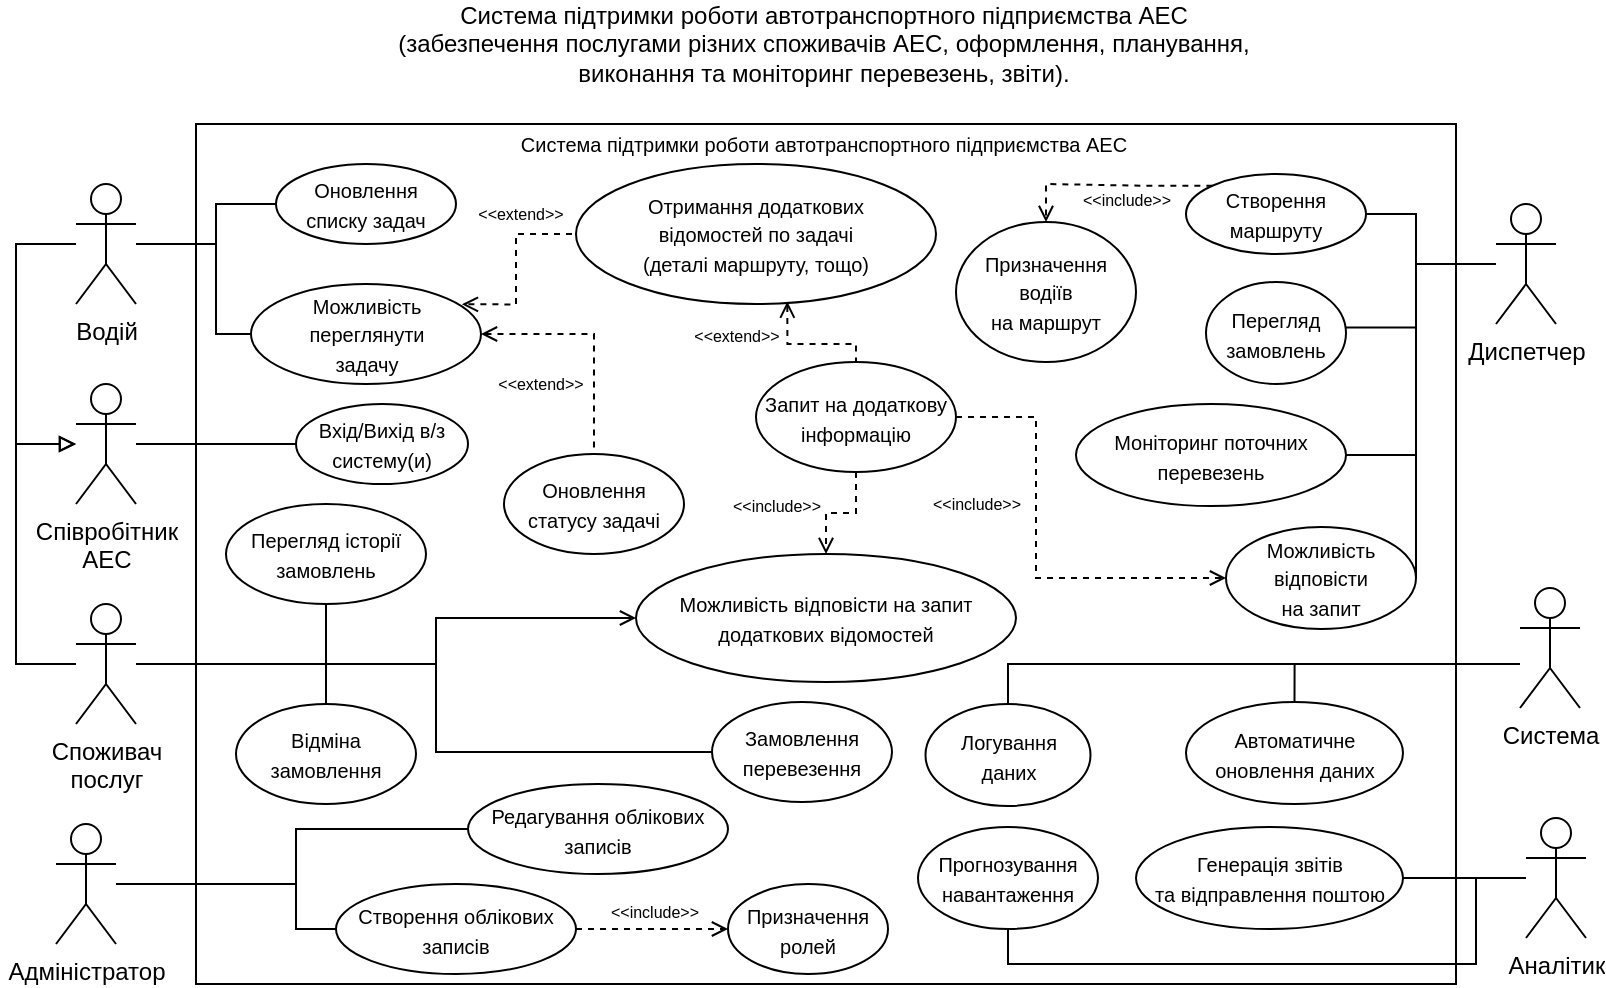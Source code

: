 <mxfile version="22.0.2" type="device">
  <diagram name="Page-1" id="BAVoluZgDpe7ozcppQJN">
    <mxGraphModel dx="1075" dy="524" grid="1" gridSize="10" guides="1" tooltips="1" connect="1" arrows="1" fold="1" page="1" pageScale="1" pageWidth="827" pageHeight="1169" math="0" shadow="0">
      <root>
        <mxCell id="0" />
        <mxCell id="1" parent="0" />
        <mxCell id="kIhShfh4Qo0BYUmmWp9k-33" style="edgeStyle=orthogonalEdgeStyle;rounded=0;orthogonalLoop=1;jettySize=auto;html=1;entryX=0;entryY=0.5;entryDx=0;entryDy=0;endArrow=none;endFill=0;" parent="1" source="kIhShfh4Qo0BYUmmWp9k-1" target="kIhShfh4Qo0BYUmmWp9k-19" edge="1">
          <mxGeometry relative="1" as="geometry" />
        </mxCell>
        <mxCell id="kIhShfh4Qo0BYUmmWp9k-1" value="Співробітник&lt;br&gt;АЕС" style="shape=umlActor;verticalLabelPosition=bottom;verticalAlign=top;html=1;outlineConnect=0;" parent="1" vertex="1">
          <mxGeometry x="40" y="200" width="30" height="60" as="geometry" />
        </mxCell>
        <mxCell id="kIhShfh4Qo0BYUmmWp9k-72" style="edgeStyle=orthogonalEdgeStyle;rounded=0;orthogonalLoop=1;jettySize=auto;html=1;entryX=1;entryY=0.5;entryDx=0;entryDy=0;endArrow=none;endFill=0;" parent="1" source="kIhShfh4Qo0BYUmmWp9k-2" target="kIhShfh4Qo0BYUmmWp9k-64" edge="1">
          <mxGeometry relative="1" as="geometry">
            <Array as="points">
              <mxPoint x="710" y="140" />
              <mxPoint x="710" y="115" />
            </Array>
          </mxGeometry>
        </mxCell>
        <mxCell id="kIhShfh4Qo0BYUmmWp9k-80" style="edgeStyle=orthogonalEdgeStyle;rounded=0;orthogonalLoop=1;jettySize=auto;html=1;entryX=1;entryY=0.5;entryDx=0;entryDy=0;endArrow=none;endFill=0;" parent="1" source="kIhShfh4Qo0BYUmmWp9k-2" target="kIhShfh4Qo0BYUmmWp9k-79" edge="1">
          <mxGeometry relative="1" as="geometry">
            <Array as="points">
              <mxPoint x="710" y="140" />
              <mxPoint x="710" y="230" />
            </Array>
          </mxGeometry>
        </mxCell>
        <mxCell id="kIhShfh4Qo0BYUmmWp9k-90" style="edgeStyle=orthogonalEdgeStyle;rounded=0;orthogonalLoop=1;jettySize=auto;html=1;entryX=1;entryY=0.5;entryDx=0;entryDy=0;endArrow=none;endFill=0;" parent="1" source="kIhShfh4Qo0BYUmmWp9k-2" target="kIhShfh4Qo0BYUmmWp9k-89" edge="1">
          <mxGeometry relative="1" as="geometry">
            <Array as="points">
              <mxPoint x="710" y="140" />
              <mxPoint x="710" y="236" />
            </Array>
          </mxGeometry>
        </mxCell>
        <mxCell id="kIhShfh4Qo0BYUmmWp9k-2" value="Диспетчер" style="shape=umlActor;verticalLabelPosition=bottom;verticalAlign=top;html=1;outlineConnect=0;" parent="1" vertex="1">
          <mxGeometry x="750" y="110" width="30" height="60" as="geometry" />
        </mxCell>
        <mxCell id="kIhShfh4Qo0BYUmmWp9k-15" value="" style="edgeStyle=orthogonalEdgeStyle;rounded=0;orthogonalLoop=1;jettySize=auto;html=1;endArrow=block;endFill=0;" parent="1" source="kIhShfh4Qo0BYUmmWp9k-4" target="kIhShfh4Qo0BYUmmWp9k-1" edge="1">
          <mxGeometry relative="1" as="geometry">
            <Array as="points">
              <mxPoint x="10" y="130" />
              <mxPoint x="10" y="230" />
            </Array>
          </mxGeometry>
        </mxCell>
        <mxCell id="kIhShfh4Qo0BYUmmWp9k-45" style="edgeStyle=orthogonalEdgeStyle;rounded=0;orthogonalLoop=1;jettySize=auto;html=1;entryX=0;entryY=0.5;entryDx=0;entryDy=0;endArrow=none;endFill=0;" parent="1" source="kIhShfh4Qo0BYUmmWp9k-4" target="kIhShfh4Qo0BYUmmWp9k-41" edge="1">
          <mxGeometry relative="1" as="geometry">
            <Array as="points">
              <mxPoint x="110" y="130" />
              <mxPoint x="110" y="110" />
            </Array>
          </mxGeometry>
        </mxCell>
        <mxCell id="kIhShfh4Qo0BYUmmWp9k-56" style="edgeStyle=orthogonalEdgeStyle;rounded=0;orthogonalLoop=1;jettySize=auto;html=1;entryX=0;entryY=0.5;entryDx=0;entryDy=0;endArrow=none;endFill=0;" parent="1" source="kIhShfh4Qo0BYUmmWp9k-4" target="kIhShfh4Qo0BYUmmWp9k-55" edge="1">
          <mxGeometry relative="1" as="geometry">
            <Array as="points">
              <mxPoint x="110" y="130" />
              <mxPoint x="110" y="175" />
            </Array>
          </mxGeometry>
        </mxCell>
        <mxCell id="kIhShfh4Qo0BYUmmWp9k-4" value="Водій" style="shape=umlActor;verticalLabelPosition=bottom;verticalAlign=top;html=1;outlineConnect=0;" parent="1" vertex="1">
          <mxGeometry x="40" y="100" width="30" height="60" as="geometry" />
        </mxCell>
        <mxCell id="kIhShfh4Qo0BYUmmWp9k-98" style="edgeStyle=orthogonalEdgeStyle;rounded=0;orthogonalLoop=1;jettySize=auto;html=1;entryX=0.5;entryY=1;entryDx=0;entryDy=0;endArrow=none;endFill=0;" parent="1" target="kIhShfh4Qo0BYUmmWp9k-97" edge="1">
          <mxGeometry relative="1" as="geometry">
            <mxPoint x="760" y="447" as="sourcePoint" />
            <Array as="points">
              <mxPoint x="740" y="447" />
              <mxPoint x="740" y="490" />
              <mxPoint x="506" y="490" />
            </Array>
          </mxGeometry>
        </mxCell>
        <mxCell id="kIhShfh4Qo0BYUmmWp9k-99" style="edgeStyle=orthogonalEdgeStyle;rounded=0;orthogonalLoop=1;jettySize=auto;html=1;entryX=1;entryY=0.5;entryDx=0;entryDy=0;endArrow=none;endFill=0;" parent="1" source="kIhShfh4Qo0BYUmmWp9k-5" target="kIhShfh4Qo0BYUmmWp9k-96" edge="1">
          <mxGeometry relative="1" as="geometry" />
        </mxCell>
        <mxCell id="kIhShfh4Qo0BYUmmWp9k-5" value="Аналітик" style="shape=umlActor;verticalLabelPosition=bottom;verticalAlign=top;html=1;outlineConnect=0;" parent="1" vertex="1">
          <mxGeometry x="765" y="417" width="30" height="60" as="geometry" />
        </mxCell>
        <mxCell id="T7_qSbTgRbtseEocbUz6-6" style="edgeStyle=orthogonalEdgeStyle;rounded=0;orthogonalLoop=1;jettySize=auto;html=1;entryX=0.5;entryY=0;entryDx=0;entryDy=0;endArrow=none;endFill=0;" edge="1" parent="1" source="kIhShfh4Qo0BYUmmWp9k-6" target="kIhShfh4Qo0BYUmmWp9k-92">
          <mxGeometry relative="1" as="geometry">
            <Array as="points">
              <mxPoint x="649" y="340" />
            </Array>
          </mxGeometry>
        </mxCell>
        <mxCell id="T7_qSbTgRbtseEocbUz6-7" style="edgeStyle=orthogonalEdgeStyle;rounded=0;orthogonalLoop=1;jettySize=auto;html=1;entryX=0.5;entryY=0;entryDx=0;entryDy=0;endArrow=none;endFill=0;" edge="1" parent="1" source="kIhShfh4Qo0BYUmmWp9k-6" target="kIhShfh4Qo0BYUmmWp9k-91">
          <mxGeometry relative="1" as="geometry">
            <Array as="points">
              <mxPoint x="506" y="340" />
            </Array>
          </mxGeometry>
        </mxCell>
        <mxCell id="kIhShfh4Qo0BYUmmWp9k-6" value="Система" style="shape=umlActor;verticalLabelPosition=bottom;verticalAlign=top;html=1;outlineConnect=0;" parent="1" vertex="1">
          <mxGeometry x="762" y="302" width="30" height="60" as="geometry" />
        </mxCell>
        <mxCell id="kIhShfh4Qo0BYUmmWp9k-53" style="edgeStyle=orthogonalEdgeStyle;rounded=0;orthogonalLoop=1;jettySize=auto;html=1;entryX=0;entryY=0.5;entryDx=0;entryDy=0;endArrow=none;endFill=0;" parent="1" source="kIhShfh4Qo0BYUmmWp9k-7" target="kIhShfh4Qo0BYUmmWp9k-20" edge="1">
          <mxGeometry relative="1" as="geometry">
            <Array as="points">
              <mxPoint x="150" y="450" />
              <mxPoint x="150" y="423" />
            </Array>
          </mxGeometry>
        </mxCell>
        <mxCell id="kIhShfh4Qo0BYUmmWp9k-54" style="edgeStyle=orthogonalEdgeStyle;rounded=0;orthogonalLoop=1;jettySize=auto;html=1;entryX=0;entryY=0.5;entryDx=0;entryDy=0;endArrow=none;endFill=0;" parent="1" source="kIhShfh4Qo0BYUmmWp9k-7" target="kIhShfh4Qo0BYUmmWp9k-18" edge="1">
          <mxGeometry relative="1" as="geometry">
            <Array as="points">
              <mxPoint x="150" y="450" />
              <mxPoint x="150" y="473" />
            </Array>
          </mxGeometry>
        </mxCell>
        <mxCell id="kIhShfh4Qo0BYUmmWp9k-7" value="Адміністратор" style="shape=umlActor;verticalLabelPosition=bottom;verticalAlign=top;html=1;outlineConnect=0;" parent="1" vertex="1">
          <mxGeometry x="30" y="420" width="30" height="60" as="geometry" />
        </mxCell>
        <mxCell id="kIhShfh4Qo0BYUmmWp9k-8" value="Система підтримки роботи автотранспортного підприємства АЕС&lt;br&gt;(забезпечення послугами різних споживачів АЕС, оформлення, планування, виконання та моніторинг перевезень, звіти)." style="text;html=1;strokeColor=none;fillColor=none;align=center;verticalAlign=middle;whiteSpace=wrap;rounded=0;" parent="1" vertex="1">
          <mxGeometry x="174" y="20" width="480" height="20" as="geometry" />
        </mxCell>
        <mxCell id="kIhShfh4Qo0BYUmmWp9k-9" value="" style="rounded=0;whiteSpace=wrap;html=1;fillColor=none;" parent="1" vertex="1">
          <mxGeometry x="100" y="70" width="630" height="430" as="geometry" />
        </mxCell>
        <mxCell id="kIhShfh4Qo0BYUmmWp9k-10" value="Система підтримки роботи автотранспортного підприємства АЕС" style="text;html=1;strokeColor=none;fillColor=none;align=center;verticalAlign=middle;whiteSpace=wrap;rounded=0;fontSize=10;" parent="1" vertex="1">
          <mxGeometry x="204" y="70" width="420" height="20" as="geometry" />
        </mxCell>
        <mxCell id="kIhShfh4Qo0BYUmmWp9k-14" style="edgeStyle=orthogonalEdgeStyle;rounded=0;orthogonalLoop=1;jettySize=auto;html=1;endArrow=block;endFill=0;" parent="1" source="kIhShfh4Qo0BYUmmWp9k-11" target="kIhShfh4Qo0BYUmmWp9k-1" edge="1">
          <mxGeometry relative="1" as="geometry">
            <Array as="points">
              <mxPoint x="10" y="340" />
              <mxPoint x="10" y="230" />
            </Array>
          </mxGeometry>
        </mxCell>
        <mxCell id="kIhShfh4Qo0BYUmmWp9k-38" style="edgeStyle=orthogonalEdgeStyle;rounded=0;orthogonalLoop=1;jettySize=auto;html=1;entryX=0.5;entryY=1;entryDx=0;entryDy=0;endArrow=none;endFill=0;" parent="1" source="kIhShfh4Qo0BYUmmWp9k-11" target="kIhShfh4Qo0BYUmmWp9k-36" edge="1">
          <mxGeometry relative="1" as="geometry">
            <Array as="points">
              <mxPoint x="165" y="340" />
            </Array>
          </mxGeometry>
        </mxCell>
        <mxCell id="kIhShfh4Qo0BYUmmWp9k-39" style="edgeStyle=orthogonalEdgeStyle;rounded=0;orthogonalLoop=1;jettySize=auto;html=1;entryX=0;entryY=0.5;entryDx=0;entryDy=0;endArrow=none;endFill=0;" parent="1" source="kIhShfh4Qo0BYUmmWp9k-11" target="kIhShfh4Qo0BYUmmWp9k-35" edge="1">
          <mxGeometry relative="1" as="geometry">
            <Array as="points">
              <mxPoint x="220" y="340" />
              <mxPoint x="220" y="384" />
            </Array>
          </mxGeometry>
        </mxCell>
        <mxCell id="kIhShfh4Qo0BYUmmWp9k-40" style="edgeStyle=orthogonalEdgeStyle;rounded=0;orthogonalLoop=1;jettySize=auto;html=1;entryX=0.5;entryY=0;entryDx=0;entryDy=0;endArrow=none;endFill=0;" parent="1" source="kIhShfh4Qo0BYUmmWp9k-11" target="kIhShfh4Qo0BYUmmWp9k-37" edge="1">
          <mxGeometry relative="1" as="geometry" />
        </mxCell>
        <mxCell id="T7_qSbTgRbtseEocbUz6-4" style="edgeStyle=orthogonalEdgeStyle;rounded=0;orthogonalLoop=1;jettySize=auto;html=1;entryX=0;entryY=0.5;entryDx=0;entryDy=0;endArrow=open;endFill=0;" edge="1" parent="1" source="kIhShfh4Qo0BYUmmWp9k-11" target="kIhShfh4Qo0BYUmmWp9k-60">
          <mxGeometry relative="1" as="geometry">
            <Array as="points">
              <mxPoint x="220" y="340" />
              <mxPoint x="220" y="317" />
            </Array>
          </mxGeometry>
        </mxCell>
        <mxCell id="kIhShfh4Qo0BYUmmWp9k-11" value="Споживач&lt;br&gt;послуг" style="shape=umlActor;verticalLabelPosition=bottom;verticalAlign=top;html=1;outlineConnect=0;" parent="1" vertex="1">
          <mxGeometry x="40" y="310" width="30" height="60" as="geometry" />
        </mxCell>
        <mxCell id="kIhShfh4Qo0BYUmmWp9k-29" style="edgeStyle=orthogonalEdgeStyle;rounded=0;orthogonalLoop=1;jettySize=auto;html=1;dashed=1;endArrow=open;endFill=0;" parent="1" source="kIhShfh4Qo0BYUmmWp9k-18" target="kIhShfh4Qo0BYUmmWp9k-26" edge="1">
          <mxGeometry relative="1" as="geometry" />
        </mxCell>
        <mxCell id="kIhShfh4Qo0BYUmmWp9k-32" value="&lt;font style=&quot;font-size: 8px;&quot;&gt;&amp;lt;&amp;lt;include&amp;gt;&amp;gt;&lt;/font&gt;" style="edgeLabel;html=1;align=center;verticalAlign=middle;resizable=0;points=[];fontSize=8;" parent="kIhShfh4Qo0BYUmmWp9k-29" vertex="1" connectable="0">
          <mxGeometry x="-0.208" y="2" relative="1" as="geometry">
            <mxPoint x="9" y="-7" as="offset" />
          </mxGeometry>
        </mxCell>
        <mxCell id="kIhShfh4Qo0BYUmmWp9k-18" value="&lt;span style=&quot;font-size: 10px;&quot;&gt;Створення облікових записів&lt;/span&gt;" style="ellipse;whiteSpace=wrap;html=1;" parent="1" vertex="1">
          <mxGeometry x="170" y="450" width="120" height="45" as="geometry" />
        </mxCell>
        <mxCell id="kIhShfh4Qo0BYUmmWp9k-19" value="&lt;span style=&quot;font-size: 10px;&quot;&gt;Вхід/Вихід в/з систему(и)&lt;/span&gt;" style="ellipse;whiteSpace=wrap;html=1;" parent="1" vertex="1">
          <mxGeometry x="150" y="210" width="86" height="40" as="geometry" />
        </mxCell>
        <mxCell id="kIhShfh4Qo0BYUmmWp9k-20" value="&lt;span style=&quot;font-size: 10px;&quot;&gt;Редагування облікових записів&lt;/span&gt;" style="ellipse;whiteSpace=wrap;html=1;" parent="1" vertex="1">
          <mxGeometry x="236" y="400" width="130" height="45" as="geometry" />
        </mxCell>
        <mxCell id="kIhShfh4Qo0BYUmmWp9k-26" value="&lt;span style=&quot;font-size: 10px;&quot;&gt;Призначення &lt;br&gt;ролей&lt;/span&gt;" style="ellipse;whiteSpace=wrap;html=1;" parent="1" vertex="1">
          <mxGeometry x="366" y="450" width="80" height="45" as="geometry" />
        </mxCell>
        <mxCell id="kIhShfh4Qo0BYUmmWp9k-35" value="&lt;span style=&quot;font-size: 10px;&quot;&gt;Замовлення &lt;br&gt;перевезення&lt;/span&gt;" style="ellipse;whiteSpace=wrap;html=1;" parent="1" vertex="1">
          <mxGeometry x="358" y="359" width="90" height="50" as="geometry" />
        </mxCell>
        <mxCell id="kIhShfh4Qo0BYUmmWp9k-36" value="&lt;span style=&quot;font-size: 10px;&quot;&gt;Перегляд історії замовлень&lt;/span&gt;" style="ellipse;whiteSpace=wrap;html=1;" parent="1" vertex="1">
          <mxGeometry x="115" y="260" width="100" height="50" as="geometry" />
        </mxCell>
        <mxCell id="kIhShfh4Qo0BYUmmWp9k-37" value="&lt;span style=&quot;font-size: 10px;&quot;&gt;Відміна замовлення&lt;/span&gt;" style="ellipse;whiteSpace=wrap;html=1;" parent="1" vertex="1">
          <mxGeometry x="120" y="360" width="90" height="50" as="geometry" />
        </mxCell>
        <mxCell id="kIhShfh4Qo0BYUmmWp9k-41" value="&lt;span style=&quot;font-size: 10px;&quot;&gt;Оновлення &lt;br&gt;списку задач&lt;/span&gt;" style="ellipse;whiteSpace=wrap;html=1;" parent="1" vertex="1">
          <mxGeometry x="140" y="90" width="90" height="40" as="geometry" />
        </mxCell>
        <mxCell id="kIhShfh4Qo0BYUmmWp9k-42" value="&lt;span style=&quot;font-size: 10px;&quot;&gt;Оновлення статусу задачі&lt;/span&gt;" style="ellipse;whiteSpace=wrap;html=1;" parent="1" vertex="1">
          <mxGeometry x="254" y="235" width="90" height="50" as="geometry" />
        </mxCell>
        <mxCell id="kIhShfh4Qo0BYUmmWp9k-47" style="edgeStyle=orthogonalEdgeStyle;rounded=0;orthogonalLoop=1;jettySize=auto;html=1;exitX=0;exitY=0.5;exitDx=0;exitDy=0;entryX=0.917;entryY=0.203;entryDx=0;entryDy=0;dashed=1;endArrow=open;endFill=0;entryPerimeter=0;" parent="1" source="kIhShfh4Qo0BYUmmWp9k-43" target="kIhShfh4Qo0BYUmmWp9k-55" edge="1">
          <mxGeometry relative="1" as="geometry">
            <Array as="points">
              <mxPoint x="310" y="120" />
              <mxPoint x="320" y="120" />
              <mxPoint x="320" y="125" />
              <mxPoint x="260" y="125" />
              <mxPoint x="260" y="160" />
            </Array>
          </mxGeometry>
        </mxCell>
        <mxCell id="kIhShfh4Qo0BYUmmWp9k-50" style="edgeStyle=orthogonalEdgeStyle;rounded=0;orthogonalLoop=1;jettySize=auto;html=1;endArrow=none;endFill=0;startArrow=open;startFill=0;dashed=1;entryX=0.5;entryY=0;entryDx=0;entryDy=0;exitX=0.587;exitY=0.983;exitDx=0;exitDy=0;exitPerimeter=0;" parent="1" source="kIhShfh4Qo0BYUmmWp9k-43" target="kIhShfh4Qo0BYUmmWp9k-44" edge="1">
          <mxGeometry relative="1" as="geometry">
            <mxPoint x="390" y="160" as="sourcePoint" />
            <Array as="points" />
          </mxGeometry>
        </mxCell>
        <mxCell id="kIhShfh4Qo0BYUmmWp9k-43" value="&lt;span style=&quot;font-size: 10px;&quot;&gt;Отримання додаткових &lt;br&gt;відомостей по задачі&lt;br&gt;(деталі маршруту, тощо)&lt;/span&gt;" style="ellipse;whiteSpace=wrap;html=1;" parent="1" vertex="1">
          <mxGeometry x="290" y="90" width="180" height="70" as="geometry" />
        </mxCell>
        <mxCell id="T7_qSbTgRbtseEocbUz6-9" style="edgeStyle=orthogonalEdgeStyle;rounded=0;orthogonalLoop=1;jettySize=auto;html=1;entryX=0.5;entryY=0;entryDx=0;entryDy=0;endArrow=open;endFill=0;dashed=1;" edge="1" parent="1" source="kIhShfh4Qo0BYUmmWp9k-44" target="kIhShfh4Qo0BYUmmWp9k-60">
          <mxGeometry relative="1" as="geometry" />
        </mxCell>
        <mxCell id="T7_qSbTgRbtseEocbUz6-10" style="edgeStyle=orthogonalEdgeStyle;rounded=0;orthogonalLoop=1;jettySize=auto;html=1;entryX=0;entryY=0.5;entryDx=0;entryDy=0;endArrow=open;endFill=0;dashed=1;" edge="1" parent="1" source="kIhShfh4Qo0BYUmmWp9k-44" target="kIhShfh4Qo0BYUmmWp9k-79">
          <mxGeometry relative="1" as="geometry">
            <Array as="points">
              <mxPoint x="520" y="217" />
              <mxPoint x="520" y="297" />
            </Array>
          </mxGeometry>
        </mxCell>
        <mxCell id="kIhShfh4Qo0BYUmmWp9k-44" value="&lt;span style=&quot;font-size: 10px;&quot;&gt;Запит на додаткову інформацію&lt;/span&gt;" style="ellipse;whiteSpace=wrap;html=1;" parent="1" vertex="1">
          <mxGeometry x="380" y="189" width="100" height="55" as="geometry" />
        </mxCell>
        <mxCell id="kIhShfh4Qo0BYUmmWp9k-49" value="&lt;font style=&quot;font-size: 8px;&quot;&gt;&amp;lt;&amp;lt;extend&amp;gt;&amp;gt;&lt;/font&gt;" style="edgeLabel;html=1;align=center;verticalAlign=middle;resizable=0;points=[];fontSize=8;" parent="1" vertex="1" connectable="0">
          <mxGeometry x="262.001" y="115" as="geometry" />
        </mxCell>
        <mxCell id="kIhShfh4Qo0BYUmmWp9k-51" value="&lt;font style=&quot;font-size: 8px;&quot;&gt;&amp;lt;&amp;lt;extend&amp;gt;&amp;gt;&lt;/font&gt;" style="edgeLabel;html=1;align=center;verticalAlign=middle;resizable=0;points=[];fontSize=8;" parent="1" vertex="1" connectable="0">
          <mxGeometry x="370.001" y="176" as="geometry" />
        </mxCell>
        <mxCell id="kIhShfh4Qo0BYUmmWp9k-57" style="edgeStyle=orthogonalEdgeStyle;rounded=0;orthogonalLoop=1;jettySize=auto;html=1;entryX=0.5;entryY=0;entryDx=0;entryDy=0;endArrow=none;endFill=0;dashed=1;startArrow=open;startFill=0;" parent="1" source="kIhShfh4Qo0BYUmmWp9k-55" target="kIhShfh4Qo0BYUmmWp9k-42" edge="1">
          <mxGeometry relative="1" as="geometry" />
        </mxCell>
        <mxCell id="kIhShfh4Qo0BYUmmWp9k-55" value="&lt;span style=&quot;font-size: 10px;&quot;&gt;Можливість &lt;br&gt;переглянути &lt;br&gt;задачу&lt;/span&gt;" style="ellipse;whiteSpace=wrap;html=1;" parent="1" vertex="1">
          <mxGeometry x="127.5" y="150" width="115" height="50" as="geometry" />
        </mxCell>
        <mxCell id="kIhShfh4Qo0BYUmmWp9k-60" value="&lt;span style=&quot;font-size: 10px;&quot;&gt;Можливість відповісти на запит додаткових відомостей&lt;/span&gt;" style="ellipse;whiteSpace=wrap;html=1;" parent="1" vertex="1">
          <mxGeometry x="320" y="285" width="190" height="64" as="geometry" />
        </mxCell>
        <mxCell id="kIhShfh4Qo0BYUmmWp9k-75" style="edgeStyle=orthogonalEdgeStyle;rounded=0;orthogonalLoop=1;jettySize=auto;html=1;entryX=0.5;entryY=0;entryDx=0;entryDy=0;exitX=0;exitY=0;exitDx=0;exitDy=0;dashed=1;endArrow=open;endFill=0;" parent="1" source="kIhShfh4Qo0BYUmmWp9k-64" target="kIhShfh4Qo0BYUmmWp9k-65" edge="1">
          <mxGeometry relative="1" as="geometry">
            <Array as="points">
              <mxPoint x="575" y="101" />
              <mxPoint x="525" y="100" />
            </Array>
          </mxGeometry>
        </mxCell>
        <mxCell id="kIhShfh4Qo0BYUmmWp9k-64" value="&lt;span style=&quot;font-size: 10px;&quot;&gt;Створення маршруту&lt;/span&gt;" style="ellipse;whiteSpace=wrap;html=1;" parent="1" vertex="1">
          <mxGeometry x="595" y="95" width="90" height="40" as="geometry" />
        </mxCell>
        <mxCell id="kIhShfh4Qo0BYUmmWp9k-65" value="&lt;span style=&quot;font-size: 10px;&quot;&gt;Призначення водіїв &lt;br&gt;на маршрут&lt;/span&gt;" style="ellipse;whiteSpace=wrap;html=1;" parent="1" vertex="1">
          <mxGeometry x="480" y="119" width="90" height="70" as="geometry" />
        </mxCell>
        <mxCell id="kIhShfh4Qo0BYUmmWp9k-66" value="&lt;span style=&quot;font-size: 10px;&quot;&gt;Перегляд замовлень&lt;/span&gt;" style="ellipse;whiteSpace=wrap;html=1;" parent="1" vertex="1">
          <mxGeometry x="605" y="149" width="70" height="51" as="geometry" />
        </mxCell>
        <mxCell id="kIhShfh4Qo0BYUmmWp9k-74" style="edgeStyle=orthogonalEdgeStyle;rounded=0;orthogonalLoop=1;jettySize=auto;html=1;entryX=0.992;entryY=0.446;entryDx=0;entryDy=0;entryPerimeter=0;endArrow=none;endFill=0;" parent="1" source="kIhShfh4Qo0BYUmmWp9k-2" target="kIhShfh4Qo0BYUmmWp9k-66" edge="1">
          <mxGeometry relative="1" as="geometry">
            <Array as="points">
              <mxPoint x="710" y="140" />
              <mxPoint x="710" y="172" />
            </Array>
          </mxGeometry>
        </mxCell>
        <mxCell id="kIhShfh4Qo0BYUmmWp9k-76" value="&lt;font style=&quot;font-size: 8px;&quot;&gt;&amp;lt;&amp;lt;include&amp;gt;&amp;gt;&lt;/font&gt;" style="edgeLabel;html=1;align=center;verticalAlign=middle;resizable=0;points=[];fontSize=8;" parent="1" vertex="1" connectable="0">
          <mxGeometry x="565" y="108" as="geometry" />
        </mxCell>
        <mxCell id="kIhShfh4Qo0BYUmmWp9k-79" value="&lt;span style=&quot;font-size: 10px;&quot;&gt;Можливість відповісти &lt;br&gt;на запит&lt;/span&gt;" style="ellipse;whiteSpace=wrap;html=1;" parent="1" vertex="1">
          <mxGeometry x="615" y="271.5" width="95" height="51" as="geometry" />
        </mxCell>
        <mxCell id="kIhShfh4Qo0BYUmmWp9k-82" value="&lt;font style=&quot;font-size: 8px;&quot;&gt;&amp;lt;&amp;lt;include&amp;gt;&amp;gt;&lt;/font&gt;" style="edgeLabel;html=1;align=center;verticalAlign=middle;resizable=0;points=[];fontSize=8;" parent="1" vertex="1" connectable="0">
          <mxGeometry x="390" y="261" as="geometry" />
        </mxCell>
        <mxCell id="kIhShfh4Qo0BYUmmWp9k-89" value="&lt;span style=&quot;font-size: 10px;&quot;&gt;Моніторинг поточних перевезень&lt;/span&gt;" style="ellipse;whiteSpace=wrap;html=1;" parent="1" vertex="1">
          <mxGeometry x="540" y="210" width="135" height="51" as="geometry" />
        </mxCell>
        <mxCell id="kIhShfh4Qo0BYUmmWp9k-91" value="&lt;span style=&quot;font-size: 10px;&quot;&gt;Логування &lt;br&gt;даних&lt;/span&gt;" style="ellipse;whiteSpace=wrap;html=1;" parent="1" vertex="1">
          <mxGeometry x="464.75" y="360" width="82.5" height="51" as="geometry" />
        </mxCell>
        <mxCell id="kIhShfh4Qo0BYUmmWp9k-92" value="&lt;span style=&quot;font-size: 10px;&quot;&gt;Автоматичне оновлення даних&lt;/span&gt;" style="ellipse;whiteSpace=wrap;html=1;" parent="1" vertex="1">
          <mxGeometry x="595" y="359" width="108.5" height="51" as="geometry" />
        </mxCell>
        <mxCell id="kIhShfh4Qo0BYUmmWp9k-96" value="&lt;span style=&quot;font-size: 10px;&quot;&gt;Генерація звітів &lt;br&gt;та відправлення поштою&lt;/span&gt;" style="ellipse;whiteSpace=wrap;html=1;" parent="1" vertex="1">
          <mxGeometry x="570" y="421.5" width="133.5" height="51" as="geometry" />
        </mxCell>
        <mxCell id="kIhShfh4Qo0BYUmmWp9k-97" value="&lt;span style=&quot;font-size: 10px;&quot;&gt;Прогнозування навантаження&lt;/span&gt;" style="ellipse;whiteSpace=wrap;html=1;" parent="1" vertex="1">
          <mxGeometry x="461" y="421.5" width="90" height="51" as="geometry" />
        </mxCell>
        <mxCell id="DlSW_PilBUxBYk2QkGyu-1" value="&lt;font style=&quot;font-size: 8px;&quot;&gt;&amp;lt;&amp;lt;extend&amp;gt;&amp;gt;&lt;/font&gt;" style="edgeLabel;html=1;align=center;verticalAlign=middle;resizable=0;points=[];fontSize=8;" parent="1" vertex="1" connectable="0">
          <mxGeometry x="272.001" y="200" as="geometry" />
        </mxCell>
        <mxCell id="T7_qSbTgRbtseEocbUz6-11" value="&lt;font style=&quot;font-size: 8px;&quot;&gt;&amp;lt;&amp;lt;include&amp;gt;&amp;gt;&lt;/font&gt;" style="edgeLabel;html=1;align=center;verticalAlign=middle;resizable=0;points=[];fontSize=8;" vertex="1" connectable="0" parent="1">
          <mxGeometry x="490" y="260" as="geometry" />
        </mxCell>
      </root>
    </mxGraphModel>
  </diagram>
</mxfile>
